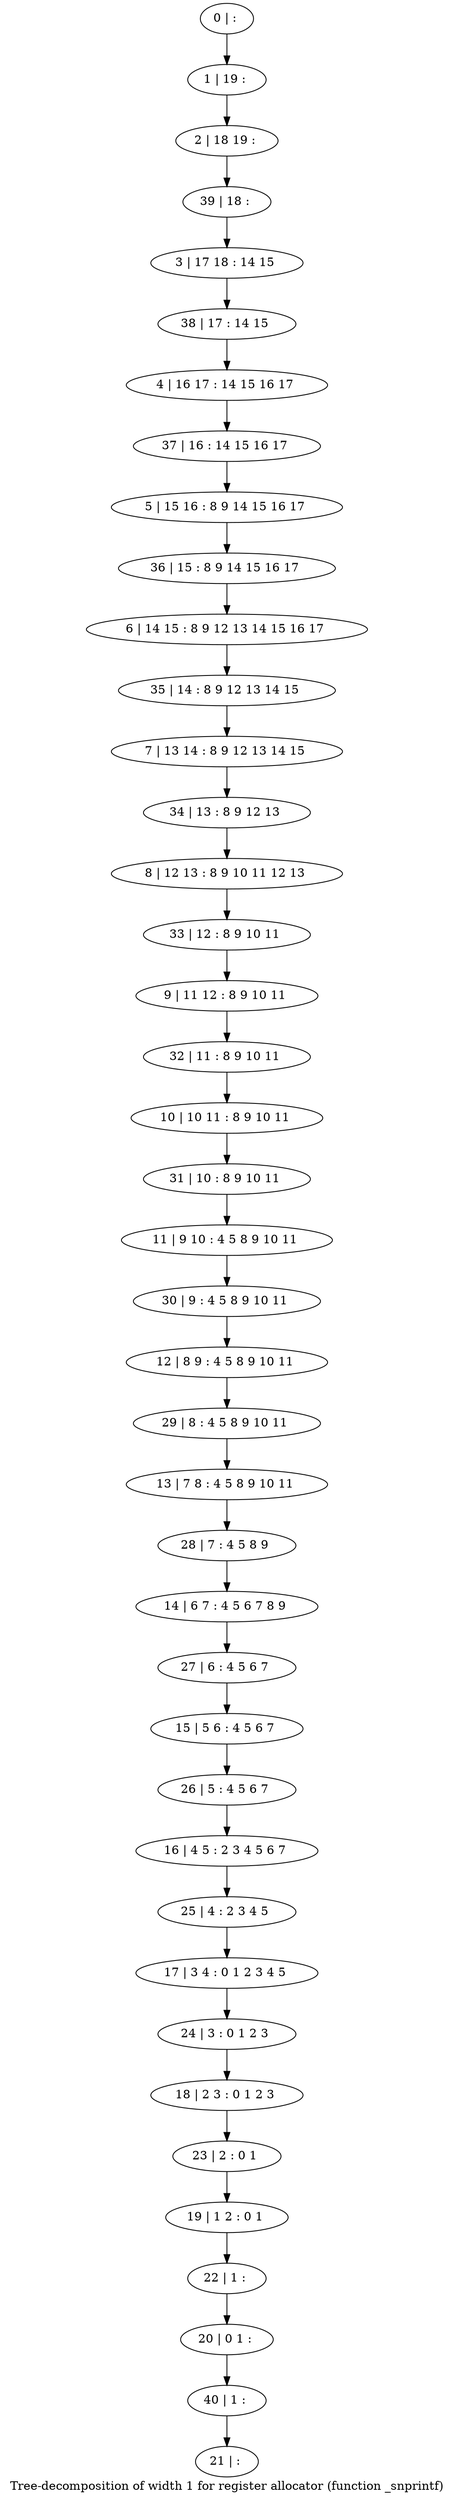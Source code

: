 digraph G {
graph [label="Tree-decomposition of width 1 for register allocator (function _snprintf)"]
0[label="0 | : "];
1[label="1 | 19 : "];
2[label="2 | 18 19 : "];
3[label="3 | 17 18 : 14 15 "];
4[label="4 | 16 17 : 14 15 16 17 "];
5[label="5 | 15 16 : 8 9 14 15 16 17 "];
6[label="6 | 14 15 : 8 9 12 13 14 15 16 17 "];
7[label="7 | 13 14 : 8 9 12 13 14 15 "];
8[label="8 | 12 13 : 8 9 10 11 12 13 "];
9[label="9 | 11 12 : 8 9 10 11 "];
10[label="10 | 10 11 : 8 9 10 11 "];
11[label="11 | 9 10 : 4 5 8 9 10 11 "];
12[label="12 | 8 9 : 4 5 8 9 10 11 "];
13[label="13 | 7 8 : 4 5 8 9 10 11 "];
14[label="14 | 6 7 : 4 5 6 7 8 9 "];
15[label="15 | 5 6 : 4 5 6 7 "];
16[label="16 | 4 5 : 2 3 4 5 6 7 "];
17[label="17 | 3 4 : 0 1 2 3 4 5 "];
18[label="18 | 2 3 : 0 1 2 3 "];
19[label="19 | 1 2 : 0 1 "];
20[label="20 | 0 1 : "];
21[label="21 | : "];
22[label="22 | 1 : "];
23[label="23 | 2 : 0 1 "];
24[label="24 | 3 : 0 1 2 3 "];
25[label="25 | 4 : 2 3 4 5 "];
26[label="26 | 5 : 4 5 6 7 "];
27[label="27 | 6 : 4 5 6 7 "];
28[label="28 | 7 : 4 5 8 9 "];
29[label="29 | 8 : 4 5 8 9 10 11 "];
30[label="30 | 9 : 4 5 8 9 10 11 "];
31[label="31 | 10 : 8 9 10 11 "];
32[label="32 | 11 : 8 9 10 11 "];
33[label="33 | 12 : 8 9 10 11 "];
34[label="34 | 13 : 8 9 12 13 "];
35[label="35 | 14 : 8 9 12 13 14 15 "];
36[label="36 | 15 : 8 9 14 15 16 17 "];
37[label="37 | 16 : 14 15 16 17 "];
38[label="38 | 17 : 14 15 "];
39[label="39 | 18 : "];
40[label="40 | 1 : "];
0->1 ;
1->2 ;
22->20 ;
19->22 ;
23->19 ;
18->23 ;
24->18 ;
17->24 ;
25->17 ;
16->25 ;
26->16 ;
15->26 ;
27->15 ;
14->27 ;
28->14 ;
13->28 ;
29->13 ;
12->29 ;
30->12 ;
11->30 ;
31->11 ;
10->31 ;
32->10 ;
9->32 ;
33->9 ;
8->33 ;
34->8 ;
7->34 ;
35->7 ;
6->35 ;
36->6 ;
5->36 ;
37->5 ;
4->37 ;
38->4 ;
3->38 ;
39->3 ;
2->39 ;
40->21 ;
20->40 ;
}
